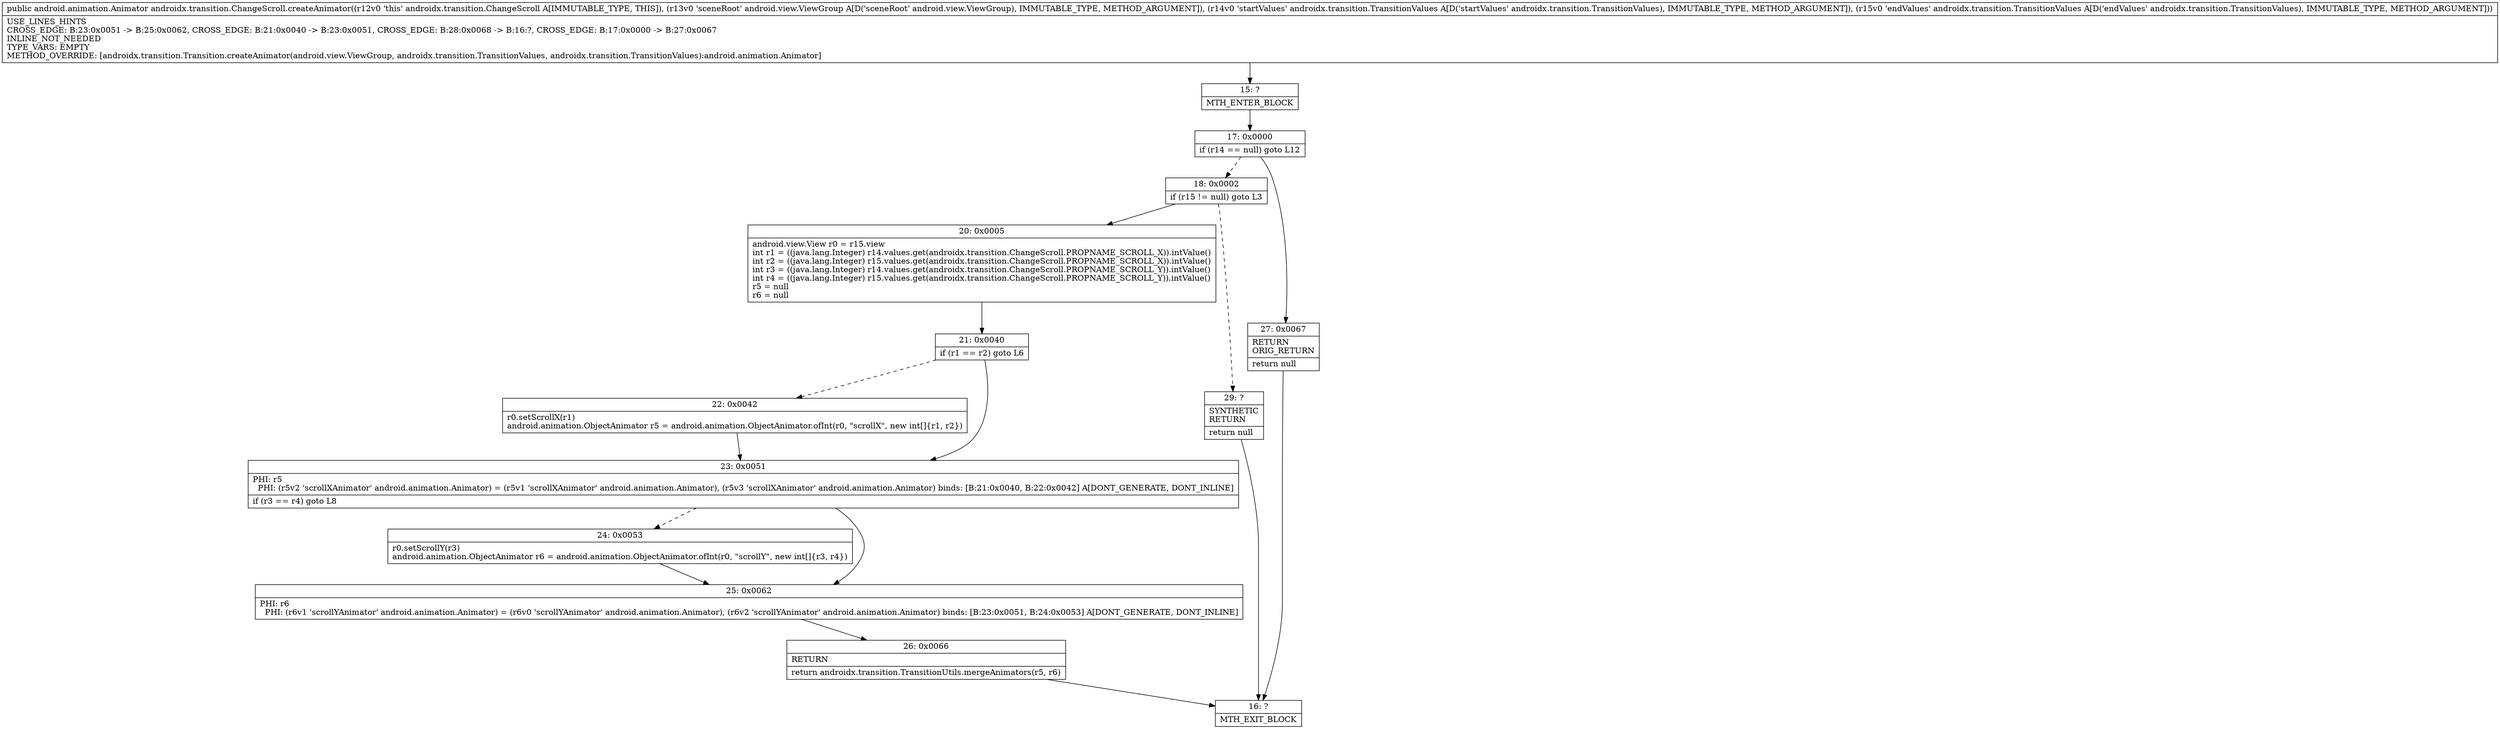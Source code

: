 digraph "CFG forandroidx.transition.ChangeScroll.createAnimator(Landroid\/view\/ViewGroup;Landroidx\/transition\/TransitionValues;Landroidx\/transition\/TransitionValues;)Landroid\/animation\/Animator;" {
Node_15 [shape=record,label="{15\:\ ?|MTH_ENTER_BLOCK\l}"];
Node_17 [shape=record,label="{17\:\ 0x0000|if (r14 == null) goto L12\l}"];
Node_18 [shape=record,label="{18\:\ 0x0002|if (r15 != null) goto L3\l}"];
Node_20 [shape=record,label="{20\:\ 0x0005|android.view.View r0 = r15.view\lint r1 = ((java.lang.Integer) r14.values.get(androidx.transition.ChangeScroll.PROPNAME_SCROLL_X)).intValue()\lint r2 = ((java.lang.Integer) r15.values.get(androidx.transition.ChangeScroll.PROPNAME_SCROLL_X)).intValue()\lint r3 = ((java.lang.Integer) r14.values.get(androidx.transition.ChangeScroll.PROPNAME_SCROLL_Y)).intValue()\lint r4 = ((java.lang.Integer) r15.values.get(androidx.transition.ChangeScroll.PROPNAME_SCROLL_Y)).intValue()\lr5 = null\lr6 = null\l}"];
Node_21 [shape=record,label="{21\:\ 0x0040|if (r1 == r2) goto L6\l}"];
Node_22 [shape=record,label="{22\:\ 0x0042|r0.setScrollX(r1)\landroid.animation.ObjectAnimator r5 = android.animation.ObjectAnimator.ofInt(r0, \"scrollX\", new int[]\{r1, r2\})\l}"];
Node_23 [shape=record,label="{23\:\ 0x0051|PHI: r5 \l  PHI: (r5v2 'scrollXAnimator' android.animation.Animator) = (r5v1 'scrollXAnimator' android.animation.Animator), (r5v3 'scrollXAnimator' android.animation.Animator) binds: [B:21:0x0040, B:22:0x0042] A[DONT_GENERATE, DONT_INLINE]\l|if (r3 == r4) goto L8\l}"];
Node_24 [shape=record,label="{24\:\ 0x0053|r0.setScrollY(r3)\landroid.animation.ObjectAnimator r6 = android.animation.ObjectAnimator.ofInt(r0, \"scrollY\", new int[]\{r3, r4\})\l}"];
Node_25 [shape=record,label="{25\:\ 0x0062|PHI: r6 \l  PHI: (r6v1 'scrollYAnimator' android.animation.Animator) = (r6v0 'scrollYAnimator' android.animation.Animator), (r6v2 'scrollYAnimator' android.animation.Animator) binds: [B:23:0x0051, B:24:0x0053] A[DONT_GENERATE, DONT_INLINE]\l}"];
Node_26 [shape=record,label="{26\:\ 0x0066|RETURN\l|return androidx.transition.TransitionUtils.mergeAnimators(r5, r6)\l}"];
Node_16 [shape=record,label="{16\:\ ?|MTH_EXIT_BLOCK\l}"];
Node_29 [shape=record,label="{29\:\ ?|SYNTHETIC\lRETURN\l|return null\l}"];
Node_27 [shape=record,label="{27\:\ 0x0067|RETURN\lORIG_RETURN\l|return null\l}"];
MethodNode[shape=record,label="{public android.animation.Animator androidx.transition.ChangeScroll.createAnimator((r12v0 'this' androidx.transition.ChangeScroll A[IMMUTABLE_TYPE, THIS]), (r13v0 'sceneRoot' android.view.ViewGroup A[D('sceneRoot' android.view.ViewGroup), IMMUTABLE_TYPE, METHOD_ARGUMENT]), (r14v0 'startValues' androidx.transition.TransitionValues A[D('startValues' androidx.transition.TransitionValues), IMMUTABLE_TYPE, METHOD_ARGUMENT]), (r15v0 'endValues' androidx.transition.TransitionValues A[D('endValues' androidx.transition.TransitionValues), IMMUTABLE_TYPE, METHOD_ARGUMENT]))  | USE_LINES_HINTS\lCROSS_EDGE: B:23:0x0051 \-\> B:25:0x0062, CROSS_EDGE: B:21:0x0040 \-\> B:23:0x0051, CROSS_EDGE: B:28:0x0068 \-\> B:16:?, CROSS_EDGE: B:17:0x0000 \-\> B:27:0x0067\lINLINE_NOT_NEEDED\lTYPE_VARS: EMPTY\lMETHOD_OVERRIDE: [androidx.transition.Transition.createAnimator(android.view.ViewGroup, androidx.transition.TransitionValues, androidx.transition.TransitionValues):android.animation.Animator]\l}"];
MethodNode -> Node_15;Node_15 -> Node_17;
Node_17 -> Node_18[style=dashed];
Node_17 -> Node_27;
Node_18 -> Node_20;
Node_18 -> Node_29[style=dashed];
Node_20 -> Node_21;
Node_21 -> Node_22[style=dashed];
Node_21 -> Node_23;
Node_22 -> Node_23;
Node_23 -> Node_24[style=dashed];
Node_23 -> Node_25;
Node_24 -> Node_25;
Node_25 -> Node_26;
Node_26 -> Node_16;
Node_29 -> Node_16;
Node_27 -> Node_16;
}

